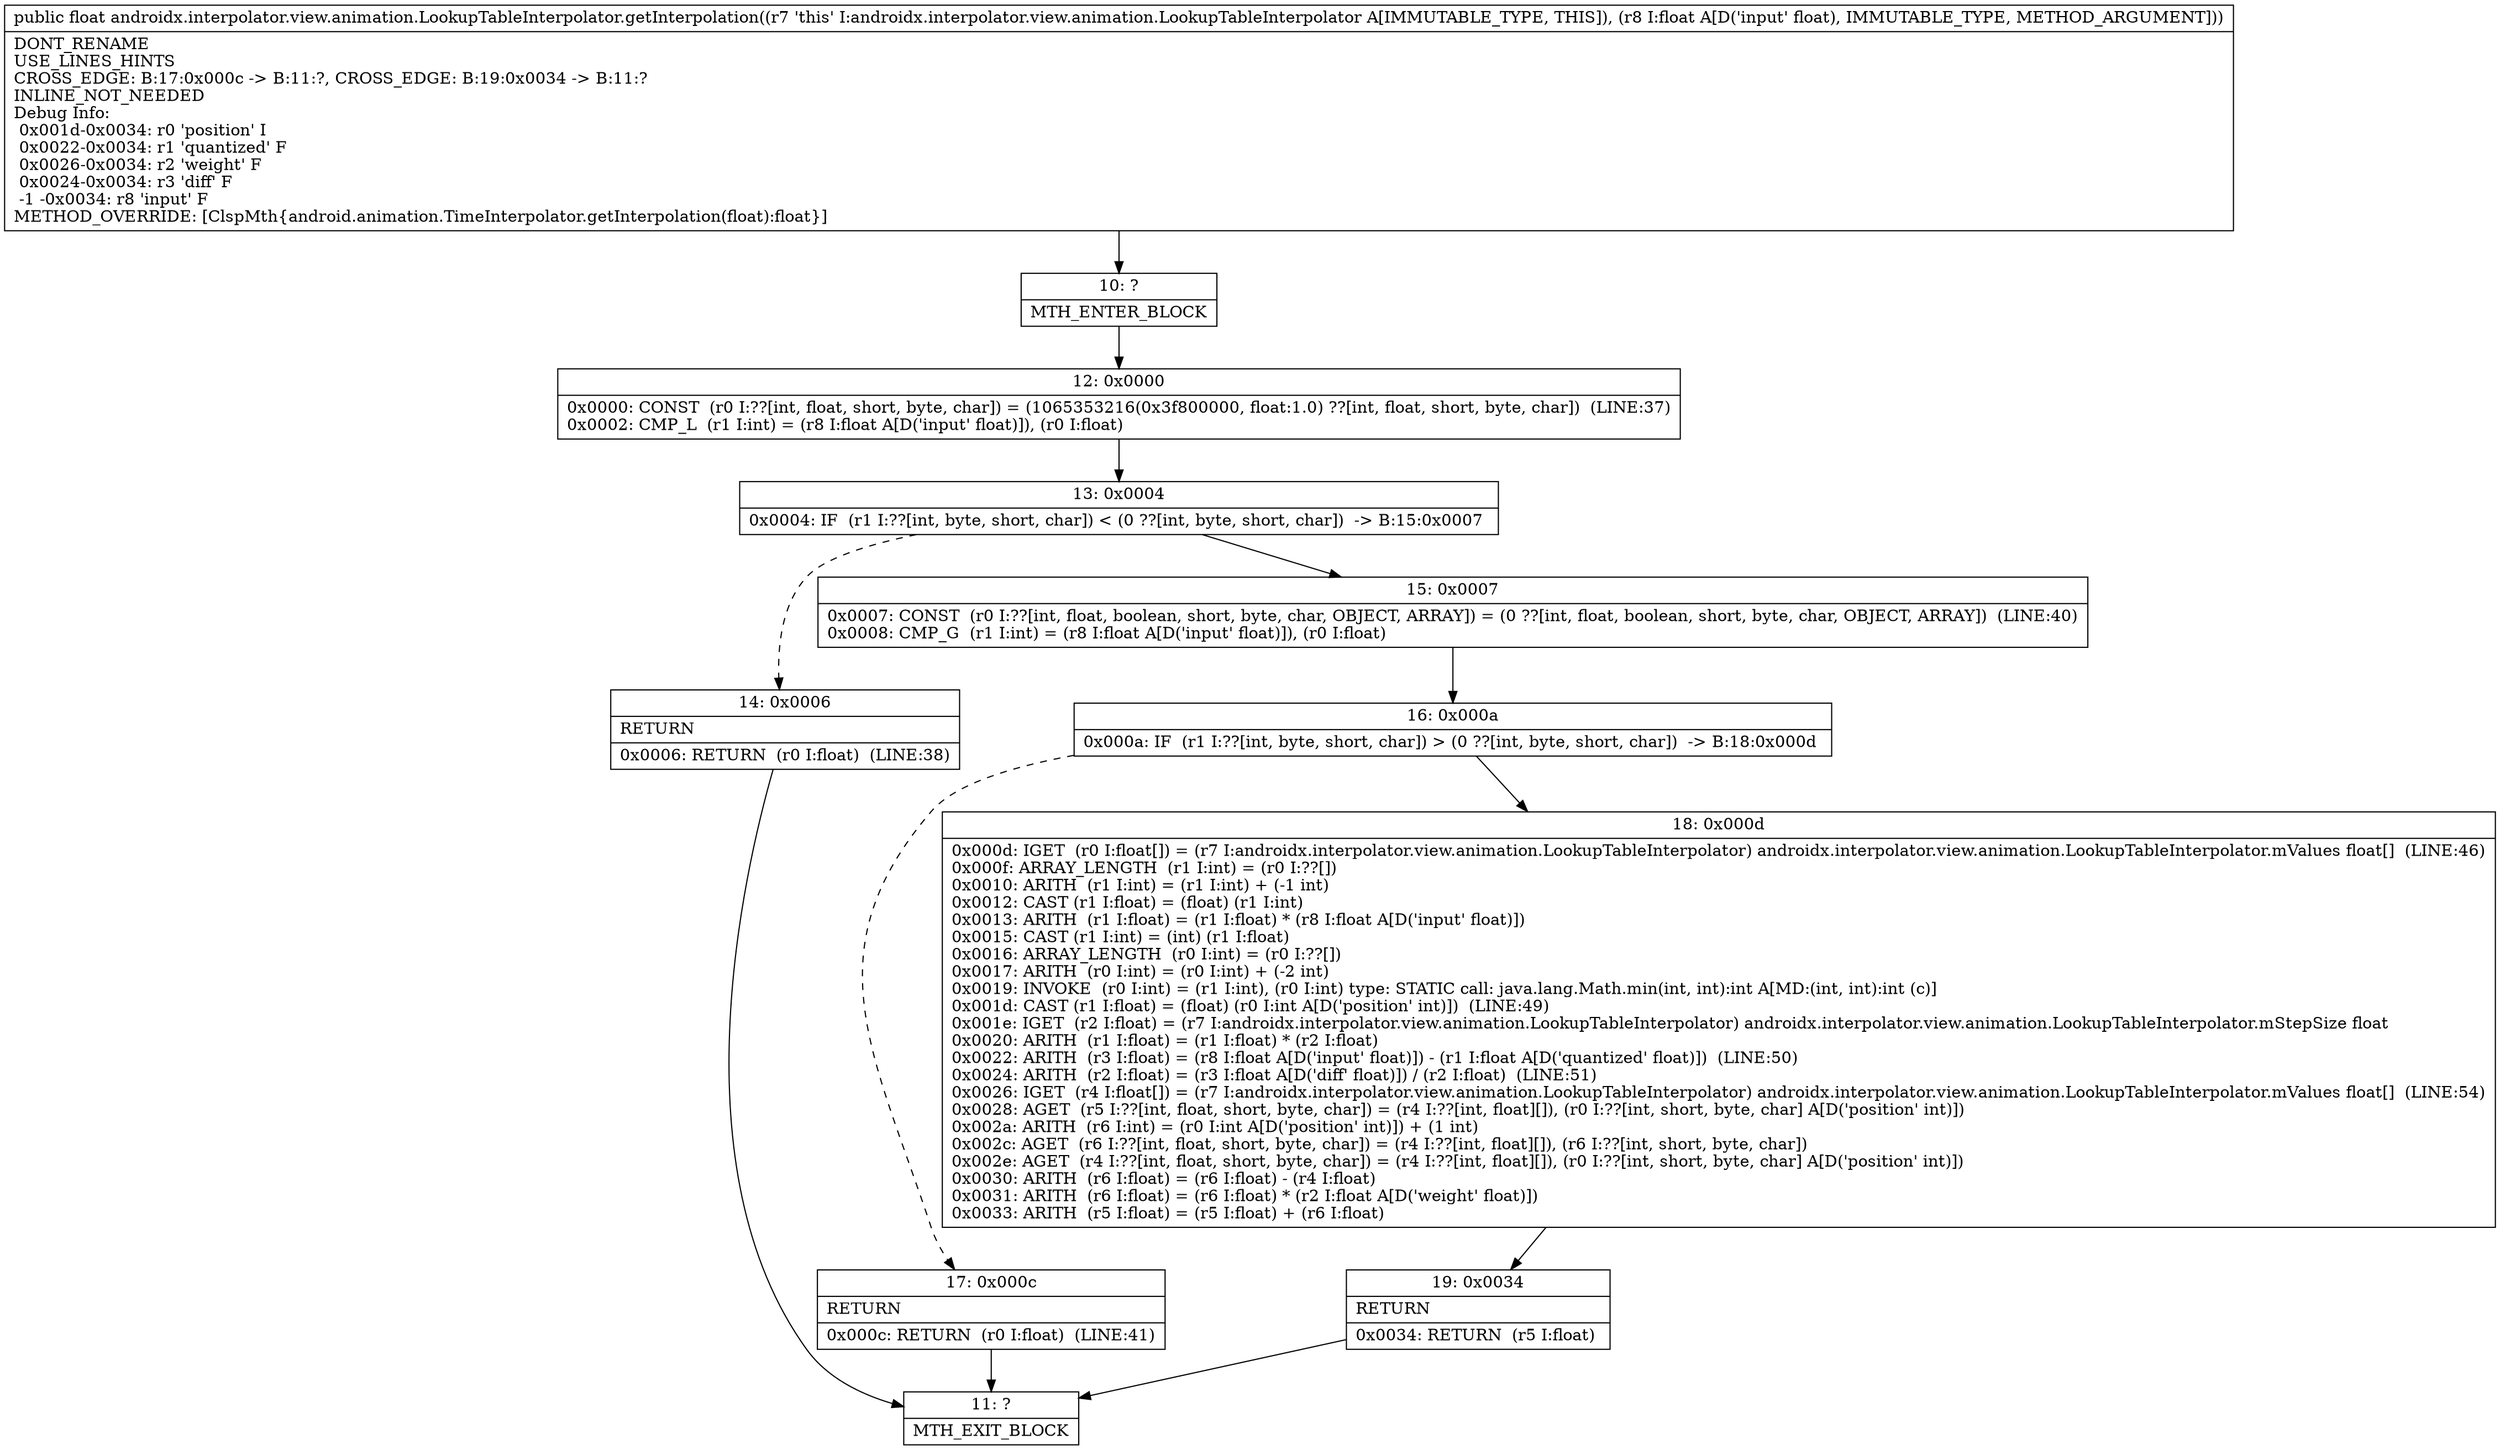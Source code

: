 digraph "CFG forandroidx.interpolator.view.animation.LookupTableInterpolator.getInterpolation(F)F" {
Node_10 [shape=record,label="{10\:\ ?|MTH_ENTER_BLOCK\l}"];
Node_12 [shape=record,label="{12\:\ 0x0000|0x0000: CONST  (r0 I:??[int, float, short, byte, char]) = (1065353216(0x3f800000, float:1.0) ??[int, float, short, byte, char])  (LINE:37)\l0x0002: CMP_L  (r1 I:int) = (r8 I:float A[D('input' float)]), (r0 I:float) \l}"];
Node_13 [shape=record,label="{13\:\ 0x0004|0x0004: IF  (r1 I:??[int, byte, short, char]) \< (0 ??[int, byte, short, char])  \-\> B:15:0x0007 \l}"];
Node_14 [shape=record,label="{14\:\ 0x0006|RETURN\l|0x0006: RETURN  (r0 I:float)  (LINE:38)\l}"];
Node_11 [shape=record,label="{11\:\ ?|MTH_EXIT_BLOCK\l}"];
Node_15 [shape=record,label="{15\:\ 0x0007|0x0007: CONST  (r0 I:??[int, float, boolean, short, byte, char, OBJECT, ARRAY]) = (0 ??[int, float, boolean, short, byte, char, OBJECT, ARRAY])  (LINE:40)\l0x0008: CMP_G  (r1 I:int) = (r8 I:float A[D('input' float)]), (r0 I:float) \l}"];
Node_16 [shape=record,label="{16\:\ 0x000a|0x000a: IF  (r1 I:??[int, byte, short, char]) \> (0 ??[int, byte, short, char])  \-\> B:18:0x000d \l}"];
Node_17 [shape=record,label="{17\:\ 0x000c|RETURN\l|0x000c: RETURN  (r0 I:float)  (LINE:41)\l}"];
Node_18 [shape=record,label="{18\:\ 0x000d|0x000d: IGET  (r0 I:float[]) = (r7 I:androidx.interpolator.view.animation.LookupTableInterpolator) androidx.interpolator.view.animation.LookupTableInterpolator.mValues float[]  (LINE:46)\l0x000f: ARRAY_LENGTH  (r1 I:int) = (r0 I:??[]) \l0x0010: ARITH  (r1 I:int) = (r1 I:int) + (\-1 int) \l0x0012: CAST (r1 I:float) = (float) (r1 I:int) \l0x0013: ARITH  (r1 I:float) = (r1 I:float) * (r8 I:float A[D('input' float)]) \l0x0015: CAST (r1 I:int) = (int) (r1 I:float) \l0x0016: ARRAY_LENGTH  (r0 I:int) = (r0 I:??[]) \l0x0017: ARITH  (r0 I:int) = (r0 I:int) + (\-2 int) \l0x0019: INVOKE  (r0 I:int) = (r1 I:int), (r0 I:int) type: STATIC call: java.lang.Math.min(int, int):int A[MD:(int, int):int (c)]\l0x001d: CAST (r1 I:float) = (float) (r0 I:int A[D('position' int)])  (LINE:49)\l0x001e: IGET  (r2 I:float) = (r7 I:androidx.interpolator.view.animation.LookupTableInterpolator) androidx.interpolator.view.animation.LookupTableInterpolator.mStepSize float \l0x0020: ARITH  (r1 I:float) = (r1 I:float) * (r2 I:float) \l0x0022: ARITH  (r3 I:float) = (r8 I:float A[D('input' float)]) \- (r1 I:float A[D('quantized' float)])  (LINE:50)\l0x0024: ARITH  (r2 I:float) = (r3 I:float A[D('diff' float)]) \/ (r2 I:float)  (LINE:51)\l0x0026: IGET  (r4 I:float[]) = (r7 I:androidx.interpolator.view.animation.LookupTableInterpolator) androidx.interpolator.view.animation.LookupTableInterpolator.mValues float[]  (LINE:54)\l0x0028: AGET  (r5 I:??[int, float, short, byte, char]) = (r4 I:??[int, float][]), (r0 I:??[int, short, byte, char] A[D('position' int)]) \l0x002a: ARITH  (r6 I:int) = (r0 I:int A[D('position' int)]) + (1 int) \l0x002c: AGET  (r6 I:??[int, float, short, byte, char]) = (r4 I:??[int, float][]), (r6 I:??[int, short, byte, char]) \l0x002e: AGET  (r4 I:??[int, float, short, byte, char]) = (r4 I:??[int, float][]), (r0 I:??[int, short, byte, char] A[D('position' int)]) \l0x0030: ARITH  (r6 I:float) = (r6 I:float) \- (r4 I:float) \l0x0031: ARITH  (r6 I:float) = (r6 I:float) * (r2 I:float A[D('weight' float)]) \l0x0033: ARITH  (r5 I:float) = (r5 I:float) + (r6 I:float) \l}"];
Node_19 [shape=record,label="{19\:\ 0x0034|RETURN\l|0x0034: RETURN  (r5 I:float) \l}"];
MethodNode[shape=record,label="{public float androidx.interpolator.view.animation.LookupTableInterpolator.getInterpolation((r7 'this' I:androidx.interpolator.view.animation.LookupTableInterpolator A[IMMUTABLE_TYPE, THIS]), (r8 I:float A[D('input' float), IMMUTABLE_TYPE, METHOD_ARGUMENT]))  | DONT_RENAME\lUSE_LINES_HINTS\lCROSS_EDGE: B:17:0x000c \-\> B:11:?, CROSS_EDGE: B:19:0x0034 \-\> B:11:?\lINLINE_NOT_NEEDED\lDebug Info:\l  0x001d\-0x0034: r0 'position' I\l  0x0022\-0x0034: r1 'quantized' F\l  0x0026\-0x0034: r2 'weight' F\l  0x0024\-0x0034: r3 'diff' F\l  \-1 \-0x0034: r8 'input' F\lMETHOD_OVERRIDE: [ClspMth\{android.animation.TimeInterpolator.getInterpolation(float):float\}]\l}"];
MethodNode -> Node_10;Node_10 -> Node_12;
Node_12 -> Node_13;
Node_13 -> Node_14[style=dashed];
Node_13 -> Node_15;
Node_14 -> Node_11;
Node_15 -> Node_16;
Node_16 -> Node_17[style=dashed];
Node_16 -> Node_18;
Node_17 -> Node_11;
Node_18 -> Node_19;
Node_19 -> Node_11;
}

